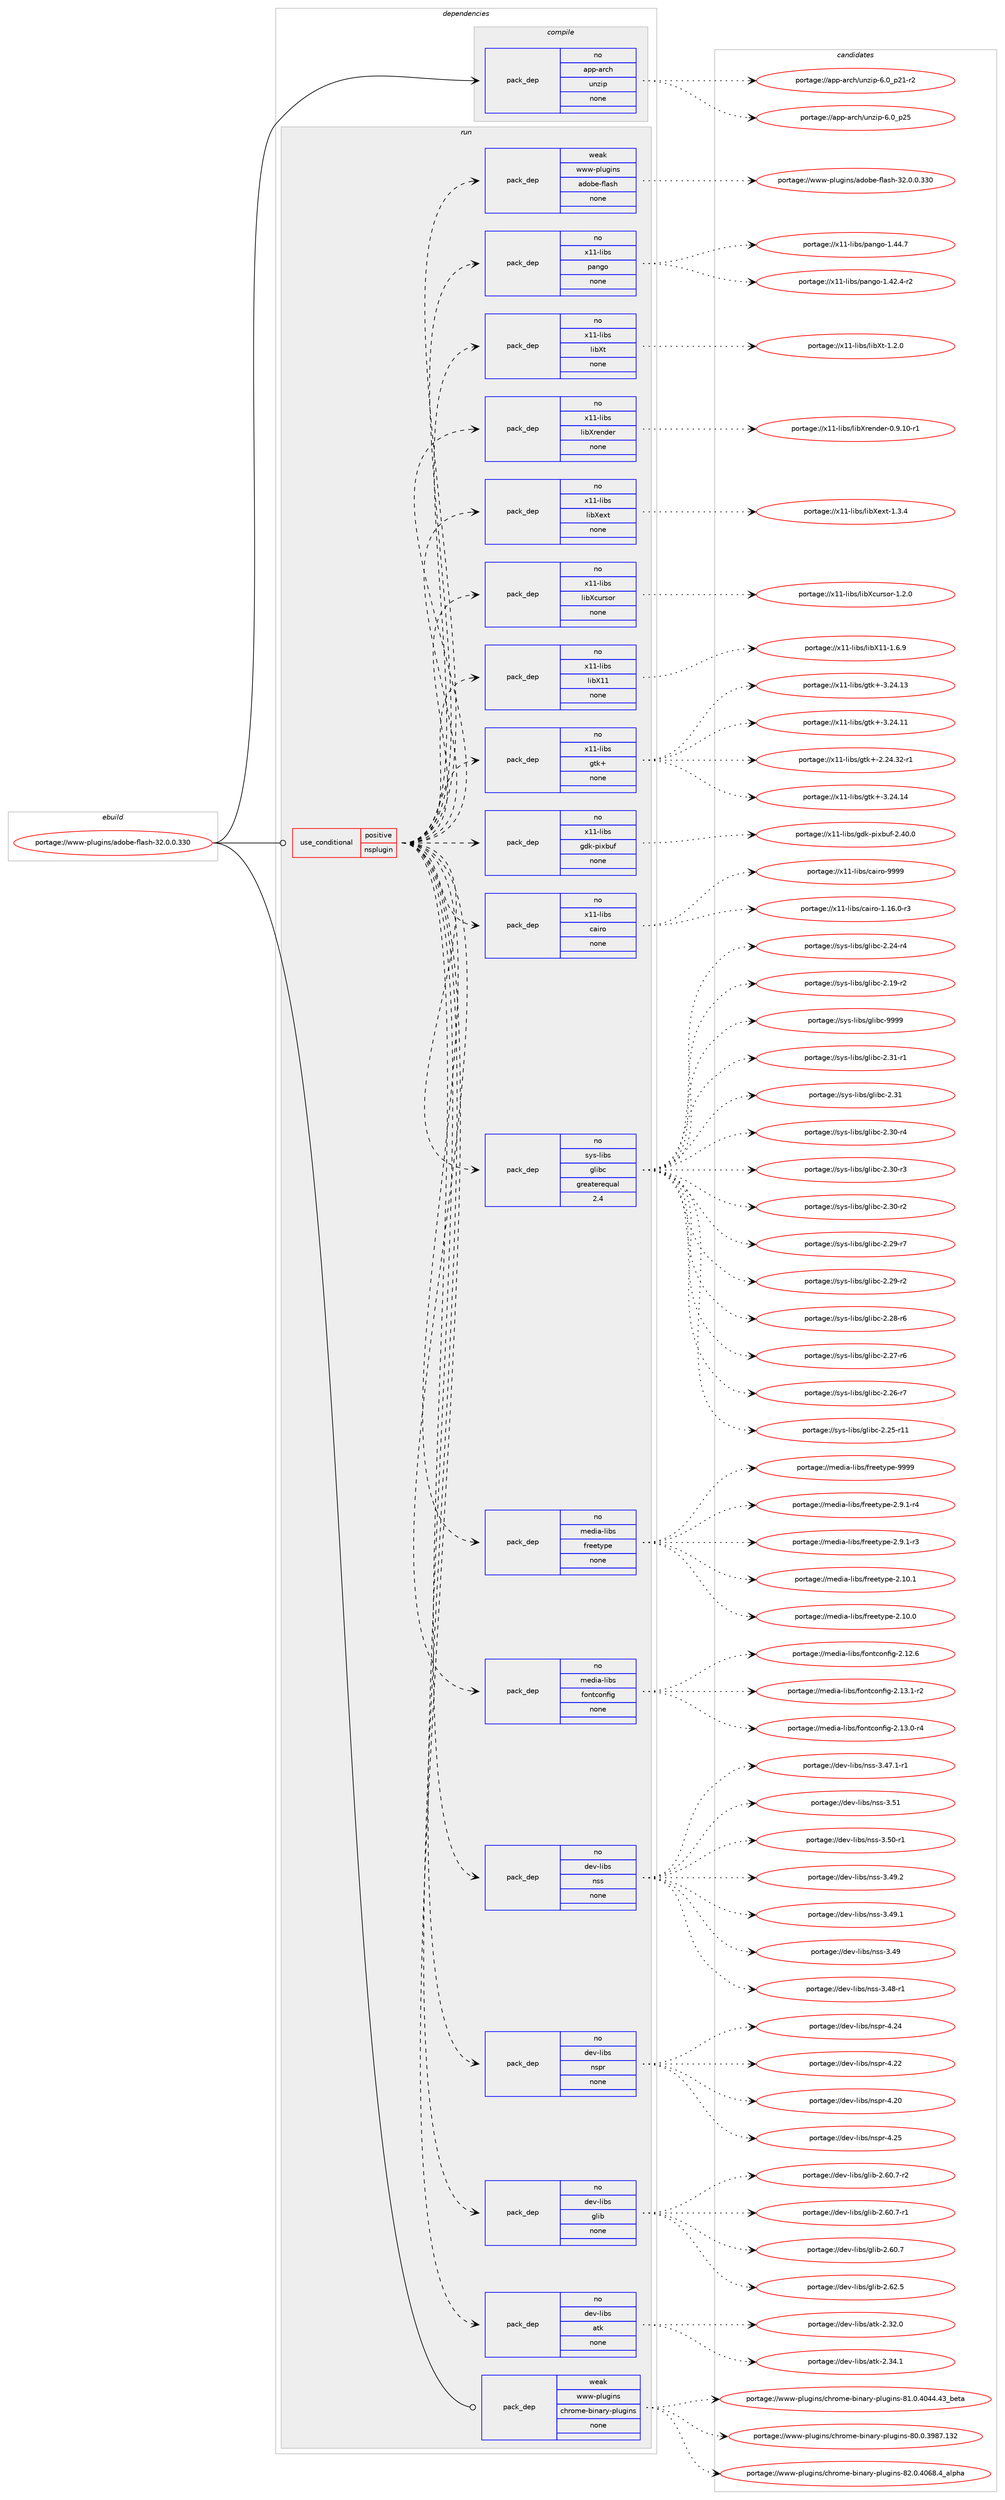 digraph prolog {

# *************
# Graph options
# *************

newrank=true;
concentrate=true;
compound=true;
graph [rankdir=LR,fontname=Helvetica,fontsize=10,ranksep=1.5];#, ranksep=2.5, nodesep=0.2];
edge  [arrowhead=vee];
node  [fontname=Helvetica,fontsize=10];

# **********
# The ebuild
# **********

subgraph cluster_leftcol {
color=gray;
rank=same;
label=<<i>ebuild</i>>;
id [label="portage://www-plugins/adobe-flash-32.0.0.330", color=red, width=4, href="../www-plugins/adobe-flash-32.0.0.330.svg"];
}

# ****************
# The dependencies
# ****************

subgraph cluster_midcol {
color=gray;
label=<<i>dependencies</i>>;
subgraph cluster_compile {
fillcolor="#eeeeee";
style=filled;
label=<<i>compile</i>>;
subgraph pack13657 {
dependency15915 [label=<<TABLE BORDER="0" CELLBORDER="1" CELLSPACING="0" CELLPADDING="4" WIDTH="220"><TR><TD ROWSPAN="6" CELLPADDING="30">pack_dep</TD></TR><TR><TD WIDTH="110">no</TD></TR><TR><TD>app-arch</TD></TR><TR><TD>unzip</TD></TR><TR><TD>none</TD></TR><TR><TD></TD></TR></TABLE>>, shape=none, color=blue];
}
id:e -> dependency15915:w [weight=20,style="solid",arrowhead="vee"];
}
subgraph cluster_compileandrun {
fillcolor="#eeeeee";
style=filled;
label=<<i>compile and run</i>>;
}
subgraph cluster_run {
fillcolor="#eeeeee";
style=filled;
label=<<i>run</i>>;
subgraph cond1968 {
dependency15916 [label=<<TABLE BORDER="0" CELLBORDER="1" CELLSPACING="0" CELLPADDING="4"><TR><TD ROWSPAN="3" CELLPADDING="10">use_conditional</TD></TR><TR><TD>positive</TD></TR><TR><TD>nsplugin</TD></TR></TABLE>>, shape=none, color=red];
subgraph pack13658 {
dependency15917 [label=<<TABLE BORDER="0" CELLBORDER="1" CELLSPACING="0" CELLPADDING="4" WIDTH="220"><TR><TD ROWSPAN="6" CELLPADDING="30">pack_dep</TD></TR><TR><TD WIDTH="110">no</TD></TR><TR><TD>dev-libs</TD></TR><TR><TD>atk</TD></TR><TR><TD>none</TD></TR><TR><TD></TD></TR></TABLE>>, shape=none, color=blue];
}
dependency15916:e -> dependency15917:w [weight=20,style="dashed",arrowhead="vee"];
subgraph pack13659 {
dependency15918 [label=<<TABLE BORDER="0" CELLBORDER="1" CELLSPACING="0" CELLPADDING="4" WIDTH="220"><TR><TD ROWSPAN="6" CELLPADDING="30">pack_dep</TD></TR><TR><TD WIDTH="110">no</TD></TR><TR><TD>dev-libs</TD></TR><TR><TD>glib</TD></TR><TR><TD>none</TD></TR><TR><TD></TD></TR></TABLE>>, shape=none, color=blue];
}
dependency15916:e -> dependency15918:w [weight=20,style="dashed",arrowhead="vee"];
subgraph pack13660 {
dependency15919 [label=<<TABLE BORDER="0" CELLBORDER="1" CELLSPACING="0" CELLPADDING="4" WIDTH="220"><TR><TD ROWSPAN="6" CELLPADDING="30">pack_dep</TD></TR><TR><TD WIDTH="110">no</TD></TR><TR><TD>dev-libs</TD></TR><TR><TD>nspr</TD></TR><TR><TD>none</TD></TR><TR><TD></TD></TR></TABLE>>, shape=none, color=blue];
}
dependency15916:e -> dependency15919:w [weight=20,style="dashed",arrowhead="vee"];
subgraph pack13661 {
dependency15920 [label=<<TABLE BORDER="0" CELLBORDER="1" CELLSPACING="0" CELLPADDING="4" WIDTH="220"><TR><TD ROWSPAN="6" CELLPADDING="30">pack_dep</TD></TR><TR><TD WIDTH="110">no</TD></TR><TR><TD>dev-libs</TD></TR><TR><TD>nss</TD></TR><TR><TD>none</TD></TR><TR><TD></TD></TR></TABLE>>, shape=none, color=blue];
}
dependency15916:e -> dependency15920:w [weight=20,style="dashed",arrowhead="vee"];
subgraph pack13662 {
dependency15921 [label=<<TABLE BORDER="0" CELLBORDER="1" CELLSPACING="0" CELLPADDING="4" WIDTH="220"><TR><TD ROWSPAN="6" CELLPADDING="30">pack_dep</TD></TR><TR><TD WIDTH="110">no</TD></TR><TR><TD>media-libs</TD></TR><TR><TD>fontconfig</TD></TR><TR><TD>none</TD></TR><TR><TD></TD></TR></TABLE>>, shape=none, color=blue];
}
dependency15916:e -> dependency15921:w [weight=20,style="dashed",arrowhead="vee"];
subgraph pack13663 {
dependency15922 [label=<<TABLE BORDER="0" CELLBORDER="1" CELLSPACING="0" CELLPADDING="4" WIDTH="220"><TR><TD ROWSPAN="6" CELLPADDING="30">pack_dep</TD></TR><TR><TD WIDTH="110">no</TD></TR><TR><TD>media-libs</TD></TR><TR><TD>freetype</TD></TR><TR><TD>none</TD></TR><TR><TD></TD></TR></TABLE>>, shape=none, color=blue];
}
dependency15916:e -> dependency15922:w [weight=20,style="dashed",arrowhead="vee"];
subgraph pack13664 {
dependency15923 [label=<<TABLE BORDER="0" CELLBORDER="1" CELLSPACING="0" CELLPADDING="4" WIDTH="220"><TR><TD ROWSPAN="6" CELLPADDING="30">pack_dep</TD></TR><TR><TD WIDTH="110">no</TD></TR><TR><TD>sys-libs</TD></TR><TR><TD>glibc</TD></TR><TR><TD>greaterequal</TD></TR><TR><TD>2.4</TD></TR></TABLE>>, shape=none, color=blue];
}
dependency15916:e -> dependency15923:w [weight=20,style="dashed",arrowhead="vee"];
subgraph pack13665 {
dependency15924 [label=<<TABLE BORDER="0" CELLBORDER="1" CELLSPACING="0" CELLPADDING="4" WIDTH="220"><TR><TD ROWSPAN="6" CELLPADDING="30">pack_dep</TD></TR><TR><TD WIDTH="110">no</TD></TR><TR><TD>x11-libs</TD></TR><TR><TD>cairo</TD></TR><TR><TD>none</TD></TR><TR><TD></TD></TR></TABLE>>, shape=none, color=blue];
}
dependency15916:e -> dependency15924:w [weight=20,style="dashed",arrowhead="vee"];
subgraph pack13666 {
dependency15925 [label=<<TABLE BORDER="0" CELLBORDER="1" CELLSPACING="0" CELLPADDING="4" WIDTH="220"><TR><TD ROWSPAN="6" CELLPADDING="30">pack_dep</TD></TR><TR><TD WIDTH="110">no</TD></TR><TR><TD>x11-libs</TD></TR><TR><TD>gdk-pixbuf</TD></TR><TR><TD>none</TD></TR><TR><TD></TD></TR></TABLE>>, shape=none, color=blue];
}
dependency15916:e -> dependency15925:w [weight=20,style="dashed",arrowhead="vee"];
subgraph pack13667 {
dependency15926 [label=<<TABLE BORDER="0" CELLBORDER="1" CELLSPACING="0" CELLPADDING="4" WIDTH="220"><TR><TD ROWSPAN="6" CELLPADDING="30">pack_dep</TD></TR><TR><TD WIDTH="110">no</TD></TR><TR><TD>x11-libs</TD></TR><TR><TD>gtk+</TD></TR><TR><TD>none</TD></TR><TR><TD></TD></TR></TABLE>>, shape=none, color=blue];
}
dependency15916:e -> dependency15926:w [weight=20,style="dashed",arrowhead="vee"];
subgraph pack13668 {
dependency15927 [label=<<TABLE BORDER="0" CELLBORDER="1" CELLSPACING="0" CELLPADDING="4" WIDTH="220"><TR><TD ROWSPAN="6" CELLPADDING="30">pack_dep</TD></TR><TR><TD WIDTH="110">no</TD></TR><TR><TD>x11-libs</TD></TR><TR><TD>libX11</TD></TR><TR><TD>none</TD></TR><TR><TD></TD></TR></TABLE>>, shape=none, color=blue];
}
dependency15916:e -> dependency15927:w [weight=20,style="dashed",arrowhead="vee"];
subgraph pack13669 {
dependency15928 [label=<<TABLE BORDER="0" CELLBORDER="1" CELLSPACING="0" CELLPADDING="4" WIDTH="220"><TR><TD ROWSPAN="6" CELLPADDING="30">pack_dep</TD></TR><TR><TD WIDTH="110">no</TD></TR><TR><TD>x11-libs</TD></TR><TR><TD>libXcursor</TD></TR><TR><TD>none</TD></TR><TR><TD></TD></TR></TABLE>>, shape=none, color=blue];
}
dependency15916:e -> dependency15928:w [weight=20,style="dashed",arrowhead="vee"];
subgraph pack13670 {
dependency15929 [label=<<TABLE BORDER="0" CELLBORDER="1" CELLSPACING="0" CELLPADDING="4" WIDTH="220"><TR><TD ROWSPAN="6" CELLPADDING="30">pack_dep</TD></TR><TR><TD WIDTH="110">no</TD></TR><TR><TD>x11-libs</TD></TR><TR><TD>libXext</TD></TR><TR><TD>none</TD></TR><TR><TD></TD></TR></TABLE>>, shape=none, color=blue];
}
dependency15916:e -> dependency15929:w [weight=20,style="dashed",arrowhead="vee"];
subgraph pack13671 {
dependency15930 [label=<<TABLE BORDER="0" CELLBORDER="1" CELLSPACING="0" CELLPADDING="4" WIDTH="220"><TR><TD ROWSPAN="6" CELLPADDING="30">pack_dep</TD></TR><TR><TD WIDTH="110">no</TD></TR><TR><TD>x11-libs</TD></TR><TR><TD>libXrender</TD></TR><TR><TD>none</TD></TR><TR><TD></TD></TR></TABLE>>, shape=none, color=blue];
}
dependency15916:e -> dependency15930:w [weight=20,style="dashed",arrowhead="vee"];
subgraph pack13672 {
dependency15931 [label=<<TABLE BORDER="0" CELLBORDER="1" CELLSPACING="0" CELLPADDING="4" WIDTH="220"><TR><TD ROWSPAN="6" CELLPADDING="30">pack_dep</TD></TR><TR><TD WIDTH="110">no</TD></TR><TR><TD>x11-libs</TD></TR><TR><TD>libXt</TD></TR><TR><TD>none</TD></TR><TR><TD></TD></TR></TABLE>>, shape=none, color=blue];
}
dependency15916:e -> dependency15931:w [weight=20,style="dashed",arrowhead="vee"];
subgraph pack13673 {
dependency15932 [label=<<TABLE BORDER="0" CELLBORDER="1" CELLSPACING="0" CELLPADDING="4" WIDTH="220"><TR><TD ROWSPAN="6" CELLPADDING="30">pack_dep</TD></TR><TR><TD WIDTH="110">no</TD></TR><TR><TD>x11-libs</TD></TR><TR><TD>pango</TD></TR><TR><TD>none</TD></TR><TR><TD></TD></TR></TABLE>>, shape=none, color=blue];
}
dependency15916:e -> dependency15932:w [weight=20,style="dashed",arrowhead="vee"];
subgraph pack13674 {
dependency15933 [label=<<TABLE BORDER="0" CELLBORDER="1" CELLSPACING="0" CELLPADDING="4" WIDTH="220"><TR><TD ROWSPAN="6" CELLPADDING="30">pack_dep</TD></TR><TR><TD WIDTH="110">weak</TD></TR><TR><TD>www-plugins</TD></TR><TR><TD>adobe-flash</TD></TR><TR><TD>none</TD></TR><TR><TD></TD></TR></TABLE>>, shape=none, color=blue];
}
dependency15916:e -> dependency15933:w [weight=20,style="dashed",arrowhead="vee"];
}
id:e -> dependency15916:w [weight=20,style="solid",arrowhead="odot"];
subgraph pack13675 {
dependency15934 [label=<<TABLE BORDER="0" CELLBORDER="1" CELLSPACING="0" CELLPADDING="4" WIDTH="220"><TR><TD ROWSPAN="6" CELLPADDING="30">pack_dep</TD></TR><TR><TD WIDTH="110">weak</TD></TR><TR><TD>www-plugins</TD></TR><TR><TD>chrome-binary-plugins</TD></TR><TR><TD>none</TD></TR><TR><TD></TD></TR></TABLE>>, shape=none, color=blue];
}
id:e -> dependency15934:w [weight=20,style="solid",arrowhead="odot"];
}
}

# **************
# The candidates
# **************

subgraph cluster_choices {
rank=same;
color=gray;
label=<<i>candidates</i>>;

subgraph choice13657 {
color=black;
nodesep=1;
choice971121124597114991044711711012210511245544648951125053 [label="portage://app-arch/unzip-6.0_p25", color=red, width=4,href="../app-arch/unzip-6.0_p25.svg"];
choice9711211245971149910447117110122105112455446489511250494511450 [label="portage://app-arch/unzip-6.0_p21-r2", color=red, width=4,href="../app-arch/unzip-6.0_p21-r2.svg"];
dependency15915:e -> choice971121124597114991044711711012210511245544648951125053:w [style=dotted,weight="100"];
dependency15915:e -> choice9711211245971149910447117110122105112455446489511250494511450:w [style=dotted,weight="100"];
}
subgraph choice13658 {
color=black;
nodesep=1;
choice1001011184510810598115479711610745504651524649 [label="portage://dev-libs/atk-2.34.1", color=red, width=4,href="../dev-libs/atk-2.34.1.svg"];
choice1001011184510810598115479711610745504651504648 [label="portage://dev-libs/atk-2.32.0", color=red, width=4,href="../dev-libs/atk-2.32.0.svg"];
dependency15917:e -> choice1001011184510810598115479711610745504651524649:w [style=dotted,weight="100"];
dependency15917:e -> choice1001011184510810598115479711610745504651504648:w [style=dotted,weight="100"];
}
subgraph choice13659 {
color=black;
nodesep=1;
choice1001011184510810598115471031081059845504654504653 [label="portage://dev-libs/glib-2.62.5", color=red, width=4,href="../dev-libs/glib-2.62.5.svg"];
choice10010111845108105981154710310810598455046544846554511450 [label="portage://dev-libs/glib-2.60.7-r2", color=red, width=4,href="../dev-libs/glib-2.60.7-r2.svg"];
choice10010111845108105981154710310810598455046544846554511449 [label="portage://dev-libs/glib-2.60.7-r1", color=red, width=4,href="../dev-libs/glib-2.60.7-r1.svg"];
choice1001011184510810598115471031081059845504654484655 [label="portage://dev-libs/glib-2.60.7", color=red, width=4,href="../dev-libs/glib-2.60.7.svg"];
dependency15918:e -> choice1001011184510810598115471031081059845504654504653:w [style=dotted,weight="100"];
dependency15918:e -> choice10010111845108105981154710310810598455046544846554511450:w [style=dotted,weight="100"];
dependency15918:e -> choice10010111845108105981154710310810598455046544846554511449:w [style=dotted,weight="100"];
dependency15918:e -> choice1001011184510810598115471031081059845504654484655:w [style=dotted,weight="100"];
}
subgraph choice13660 {
color=black;
nodesep=1;
choice1001011184510810598115471101151121144552465053 [label="portage://dev-libs/nspr-4.25", color=red, width=4,href="../dev-libs/nspr-4.25.svg"];
choice1001011184510810598115471101151121144552465052 [label="portage://dev-libs/nspr-4.24", color=red, width=4,href="../dev-libs/nspr-4.24.svg"];
choice1001011184510810598115471101151121144552465050 [label="portage://dev-libs/nspr-4.22", color=red, width=4,href="../dev-libs/nspr-4.22.svg"];
choice1001011184510810598115471101151121144552465048 [label="portage://dev-libs/nspr-4.20", color=red, width=4,href="../dev-libs/nspr-4.20.svg"];
dependency15919:e -> choice1001011184510810598115471101151121144552465053:w [style=dotted,weight="100"];
dependency15919:e -> choice1001011184510810598115471101151121144552465052:w [style=dotted,weight="100"];
dependency15919:e -> choice1001011184510810598115471101151121144552465050:w [style=dotted,weight="100"];
dependency15919:e -> choice1001011184510810598115471101151121144552465048:w [style=dotted,weight="100"];
}
subgraph choice13661 {
color=black;
nodesep=1;
choice1001011184510810598115471101151154551465349 [label="portage://dev-libs/nss-3.51", color=red, width=4,href="../dev-libs/nss-3.51.svg"];
choice10010111845108105981154711011511545514653484511449 [label="portage://dev-libs/nss-3.50-r1", color=red, width=4,href="../dev-libs/nss-3.50-r1.svg"];
choice10010111845108105981154711011511545514652574650 [label="portage://dev-libs/nss-3.49.2", color=red, width=4,href="../dev-libs/nss-3.49.2.svg"];
choice10010111845108105981154711011511545514652574649 [label="portage://dev-libs/nss-3.49.1", color=red, width=4,href="../dev-libs/nss-3.49.1.svg"];
choice1001011184510810598115471101151154551465257 [label="portage://dev-libs/nss-3.49", color=red, width=4,href="../dev-libs/nss-3.49.svg"];
choice10010111845108105981154711011511545514652564511449 [label="portage://dev-libs/nss-3.48-r1", color=red, width=4,href="../dev-libs/nss-3.48-r1.svg"];
choice100101118451081059811547110115115455146525546494511449 [label="portage://dev-libs/nss-3.47.1-r1", color=red, width=4,href="../dev-libs/nss-3.47.1-r1.svg"];
dependency15920:e -> choice1001011184510810598115471101151154551465349:w [style=dotted,weight="100"];
dependency15920:e -> choice10010111845108105981154711011511545514653484511449:w [style=dotted,weight="100"];
dependency15920:e -> choice10010111845108105981154711011511545514652574650:w [style=dotted,weight="100"];
dependency15920:e -> choice10010111845108105981154711011511545514652574649:w [style=dotted,weight="100"];
dependency15920:e -> choice1001011184510810598115471101151154551465257:w [style=dotted,weight="100"];
dependency15920:e -> choice10010111845108105981154711011511545514652564511449:w [style=dotted,weight="100"];
dependency15920:e -> choice100101118451081059811547110115115455146525546494511449:w [style=dotted,weight="100"];
}
subgraph choice13662 {
color=black;
nodesep=1;
choice1091011001059745108105981154710211111011699111110102105103455046495146494511450 [label="portage://media-libs/fontconfig-2.13.1-r2", color=red, width=4,href="../media-libs/fontconfig-2.13.1-r2.svg"];
choice1091011001059745108105981154710211111011699111110102105103455046495146484511452 [label="portage://media-libs/fontconfig-2.13.0-r4", color=red, width=4,href="../media-libs/fontconfig-2.13.0-r4.svg"];
choice109101100105974510810598115471021111101169911111010210510345504649504654 [label="portage://media-libs/fontconfig-2.12.6", color=red, width=4,href="../media-libs/fontconfig-2.12.6.svg"];
dependency15921:e -> choice1091011001059745108105981154710211111011699111110102105103455046495146494511450:w [style=dotted,weight="100"];
dependency15921:e -> choice1091011001059745108105981154710211111011699111110102105103455046495146484511452:w [style=dotted,weight="100"];
dependency15921:e -> choice109101100105974510810598115471021111101169911111010210510345504649504654:w [style=dotted,weight="100"];
}
subgraph choice13663 {
color=black;
nodesep=1;
choice109101100105974510810598115471021141011011161211121014557575757 [label="portage://media-libs/freetype-9999", color=red, width=4,href="../media-libs/freetype-9999.svg"];
choice109101100105974510810598115471021141011011161211121014550465746494511452 [label="portage://media-libs/freetype-2.9.1-r4", color=red, width=4,href="../media-libs/freetype-2.9.1-r4.svg"];
choice109101100105974510810598115471021141011011161211121014550465746494511451 [label="portage://media-libs/freetype-2.9.1-r3", color=red, width=4,href="../media-libs/freetype-2.9.1-r3.svg"];
choice1091011001059745108105981154710211410110111612111210145504649484649 [label="portage://media-libs/freetype-2.10.1", color=red, width=4,href="../media-libs/freetype-2.10.1.svg"];
choice1091011001059745108105981154710211410110111612111210145504649484648 [label="portage://media-libs/freetype-2.10.0", color=red, width=4,href="../media-libs/freetype-2.10.0.svg"];
dependency15922:e -> choice109101100105974510810598115471021141011011161211121014557575757:w [style=dotted,weight="100"];
dependency15922:e -> choice109101100105974510810598115471021141011011161211121014550465746494511452:w [style=dotted,weight="100"];
dependency15922:e -> choice109101100105974510810598115471021141011011161211121014550465746494511451:w [style=dotted,weight="100"];
dependency15922:e -> choice1091011001059745108105981154710211410110111612111210145504649484649:w [style=dotted,weight="100"];
dependency15922:e -> choice1091011001059745108105981154710211410110111612111210145504649484648:w [style=dotted,weight="100"];
}
subgraph choice13664 {
color=black;
nodesep=1;
choice11512111545108105981154710310810598994557575757 [label="portage://sys-libs/glibc-9999", color=red, width=4,href="../sys-libs/glibc-9999.svg"];
choice115121115451081059811547103108105989945504651494511449 [label="portage://sys-libs/glibc-2.31-r1", color=red, width=4,href="../sys-libs/glibc-2.31-r1.svg"];
choice11512111545108105981154710310810598994550465149 [label="portage://sys-libs/glibc-2.31", color=red, width=4,href="../sys-libs/glibc-2.31.svg"];
choice115121115451081059811547103108105989945504651484511452 [label="portage://sys-libs/glibc-2.30-r4", color=red, width=4,href="../sys-libs/glibc-2.30-r4.svg"];
choice115121115451081059811547103108105989945504651484511451 [label="portage://sys-libs/glibc-2.30-r3", color=red, width=4,href="../sys-libs/glibc-2.30-r3.svg"];
choice115121115451081059811547103108105989945504651484511450 [label="portage://sys-libs/glibc-2.30-r2", color=red, width=4,href="../sys-libs/glibc-2.30-r2.svg"];
choice115121115451081059811547103108105989945504650574511455 [label="portage://sys-libs/glibc-2.29-r7", color=red, width=4,href="../sys-libs/glibc-2.29-r7.svg"];
choice115121115451081059811547103108105989945504650574511450 [label="portage://sys-libs/glibc-2.29-r2", color=red, width=4,href="../sys-libs/glibc-2.29-r2.svg"];
choice115121115451081059811547103108105989945504650564511454 [label="portage://sys-libs/glibc-2.28-r6", color=red, width=4,href="../sys-libs/glibc-2.28-r6.svg"];
choice115121115451081059811547103108105989945504650554511454 [label="portage://sys-libs/glibc-2.27-r6", color=red, width=4,href="../sys-libs/glibc-2.27-r6.svg"];
choice115121115451081059811547103108105989945504650544511455 [label="portage://sys-libs/glibc-2.26-r7", color=red, width=4,href="../sys-libs/glibc-2.26-r7.svg"];
choice11512111545108105981154710310810598994550465053451144949 [label="portage://sys-libs/glibc-2.25-r11", color=red, width=4,href="../sys-libs/glibc-2.25-r11.svg"];
choice115121115451081059811547103108105989945504650524511452 [label="portage://sys-libs/glibc-2.24-r4", color=red, width=4,href="../sys-libs/glibc-2.24-r4.svg"];
choice115121115451081059811547103108105989945504649574511450 [label="portage://sys-libs/glibc-2.19-r2", color=red, width=4,href="../sys-libs/glibc-2.19-r2.svg"];
dependency15923:e -> choice11512111545108105981154710310810598994557575757:w [style=dotted,weight="100"];
dependency15923:e -> choice115121115451081059811547103108105989945504651494511449:w [style=dotted,weight="100"];
dependency15923:e -> choice11512111545108105981154710310810598994550465149:w [style=dotted,weight="100"];
dependency15923:e -> choice115121115451081059811547103108105989945504651484511452:w [style=dotted,weight="100"];
dependency15923:e -> choice115121115451081059811547103108105989945504651484511451:w [style=dotted,weight="100"];
dependency15923:e -> choice115121115451081059811547103108105989945504651484511450:w [style=dotted,weight="100"];
dependency15923:e -> choice115121115451081059811547103108105989945504650574511455:w [style=dotted,weight="100"];
dependency15923:e -> choice115121115451081059811547103108105989945504650574511450:w [style=dotted,weight="100"];
dependency15923:e -> choice115121115451081059811547103108105989945504650564511454:w [style=dotted,weight="100"];
dependency15923:e -> choice115121115451081059811547103108105989945504650554511454:w [style=dotted,weight="100"];
dependency15923:e -> choice115121115451081059811547103108105989945504650544511455:w [style=dotted,weight="100"];
dependency15923:e -> choice11512111545108105981154710310810598994550465053451144949:w [style=dotted,weight="100"];
dependency15923:e -> choice115121115451081059811547103108105989945504650524511452:w [style=dotted,weight="100"];
dependency15923:e -> choice115121115451081059811547103108105989945504649574511450:w [style=dotted,weight="100"];
}
subgraph choice13665 {
color=black;
nodesep=1;
choice120494945108105981154799971051141114557575757 [label="portage://x11-libs/cairo-9999", color=red, width=4,href="../x11-libs/cairo-9999.svg"];
choice12049494510810598115479997105114111454946495446484511451 [label="portage://x11-libs/cairo-1.16.0-r3", color=red, width=4,href="../x11-libs/cairo-1.16.0-r3.svg"];
dependency15924:e -> choice120494945108105981154799971051141114557575757:w [style=dotted,weight="100"];
dependency15924:e -> choice12049494510810598115479997105114111454946495446484511451:w [style=dotted,weight="100"];
}
subgraph choice13666 {
color=black;
nodesep=1;
choice1204949451081059811547103100107451121051209811710245504652484648 [label="portage://x11-libs/gdk-pixbuf-2.40.0", color=red, width=4,href="../x11-libs/gdk-pixbuf-2.40.0.svg"];
dependency15925:e -> choice1204949451081059811547103100107451121051209811710245504652484648:w [style=dotted,weight="100"];
}
subgraph choice13667 {
color=black;
nodesep=1;
choice1204949451081059811547103116107434551465052464952 [label="portage://x11-libs/gtk+-3.24.14", color=red, width=4,href="../x11-libs/gtk+-3.24.14.svg"];
choice1204949451081059811547103116107434551465052464951 [label="portage://x11-libs/gtk+-3.24.13", color=red, width=4,href="../x11-libs/gtk+-3.24.13.svg"];
choice1204949451081059811547103116107434551465052464949 [label="portage://x11-libs/gtk+-3.24.11", color=red, width=4,href="../x11-libs/gtk+-3.24.11.svg"];
choice12049494510810598115471031161074345504650524651504511449 [label="portage://x11-libs/gtk+-2.24.32-r1", color=red, width=4,href="../x11-libs/gtk+-2.24.32-r1.svg"];
dependency15926:e -> choice1204949451081059811547103116107434551465052464952:w [style=dotted,weight="100"];
dependency15926:e -> choice1204949451081059811547103116107434551465052464951:w [style=dotted,weight="100"];
dependency15926:e -> choice1204949451081059811547103116107434551465052464949:w [style=dotted,weight="100"];
dependency15926:e -> choice12049494510810598115471031161074345504650524651504511449:w [style=dotted,weight="100"];
}
subgraph choice13668 {
color=black;
nodesep=1;
choice120494945108105981154710810598884949454946544657 [label="portage://x11-libs/libX11-1.6.9", color=red, width=4,href="../x11-libs/libX11-1.6.9.svg"];
dependency15927:e -> choice120494945108105981154710810598884949454946544657:w [style=dotted,weight="100"];
}
subgraph choice13669 {
color=black;
nodesep=1;
choice1204949451081059811547108105988899117114115111114454946504648 [label="portage://x11-libs/libXcursor-1.2.0", color=red, width=4,href="../x11-libs/libXcursor-1.2.0.svg"];
dependency15928:e -> choice1204949451081059811547108105988899117114115111114454946504648:w [style=dotted,weight="100"];
}
subgraph choice13670 {
color=black;
nodesep=1;
choice12049494510810598115471081059888101120116454946514652 [label="portage://x11-libs/libXext-1.3.4", color=red, width=4,href="../x11-libs/libXext-1.3.4.svg"];
dependency15929:e -> choice12049494510810598115471081059888101120116454946514652:w [style=dotted,weight="100"];
}
subgraph choice13671 {
color=black;
nodesep=1;
choice12049494510810598115471081059888114101110100101114454846574649484511449 [label="portage://x11-libs/libXrender-0.9.10-r1", color=red, width=4,href="../x11-libs/libXrender-0.9.10-r1.svg"];
dependency15930:e -> choice12049494510810598115471081059888114101110100101114454846574649484511449:w [style=dotted,weight="100"];
}
subgraph choice13672 {
color=black;
nodesep=1;
choice12049494510810598115471081059888116454946504648 [label="portage://x11-libs/libXt-1.2.0", color=red, width=4,href="../x11-libs/libXt-1.2.0.svg"];
dependency15931:e -> choice12049494510810598115471081059888116454946504648:w [style=dotted,weight="100"];
}
subgraph choice13673 {
color=black;
nodesep=1;
choice12049494510810598115471129711010311145494652524655 [label="portage://x11-libs/pango-1.44.7", color=red, width=4,href="../x11-libs/pango-1.44.7.svg"];
choice120494945108105981154711297110103111454946525046524511450 [label="portage://x11-libs/pango-1.42.4-r2", color=red, width=4,href="../x11-libs/pango-1.42.4-r2.svg"];
dependency15932:e -> choice12049494510810598115471129711010311145494652524655:w [style=dotted,weight="100"];
dependency15932:e -> choice120494945108105981154711297110103111454946525046524511450:w [style=dotted,weight="100"];
}
subgraph choice13674 {
color=black;
nodesep=1;
choice1191191194511210811710310511011547971001119810145102108971151044551504648464846515148 [label="portage://www-plugins/adobe-flash-32.0.0.330", color=red, width=4,href="../www-plugins/adobe-flash-32.0.0.330.svg"];
dependency15933:e -> choice1191191194511210811710310511011547971001119810145102108971151044551504648464846515148:w [style=dotted,weight="100"];
}
subgraph choice13675 {
color=black;
nodesep=1;
choice11911911945112108117103105110115479910411411110910145981051109711412145112108117103105110115455650464846524854564652959710811210497 [label="portage://www-plugins/chrome-binary-plugins-82.0.4068.4_alpha", color=red, width=4,href="../www-plugins/chrome-binary-plugins-82.0.4068.4_alpha.svg"];
choice1191191194511210811710310511011547991041141111091014598105110971141214511210811710310511011545564946484652485252465251959810111697 [label="portage://www-plugins/chrome-binary-plugins-81.0.4044.43_beta", color=red, width=4,href="../www-plugins/chrome-binary-plugins-81.0.4044.43_beta.svg"];
choice119119119451121081171031051101154799104114111109101459810511097114121451121081171031051101154556484648465157565546495150 [label="portage://www-plugins/chrome-binary-plugins-80.0.3987.132", color=red, width=4,href="../www-plugins/chrome-binary-plugins-80.0.3987.132.svg"];
dependency15934:e -> choice11911911945112108117103105110115479910411411110910145981051109711412145112108117103105110115455650464846524854564652959710811210497:w [style=dotted,weight="100"];
dependency15934:e -> choice1191191194511210811710310511011547991041141111091014598105110971141214511210811710310511011545564946484652485252465251959810111697:w [style=dotted,weight="100"];
dependency15934:e -> choice119119119451121081171031051101154799104114111109101459810511097114121451121081171031051101154556484648465157565546495150:w [style=dotted,weight="100"];
}
}

}
